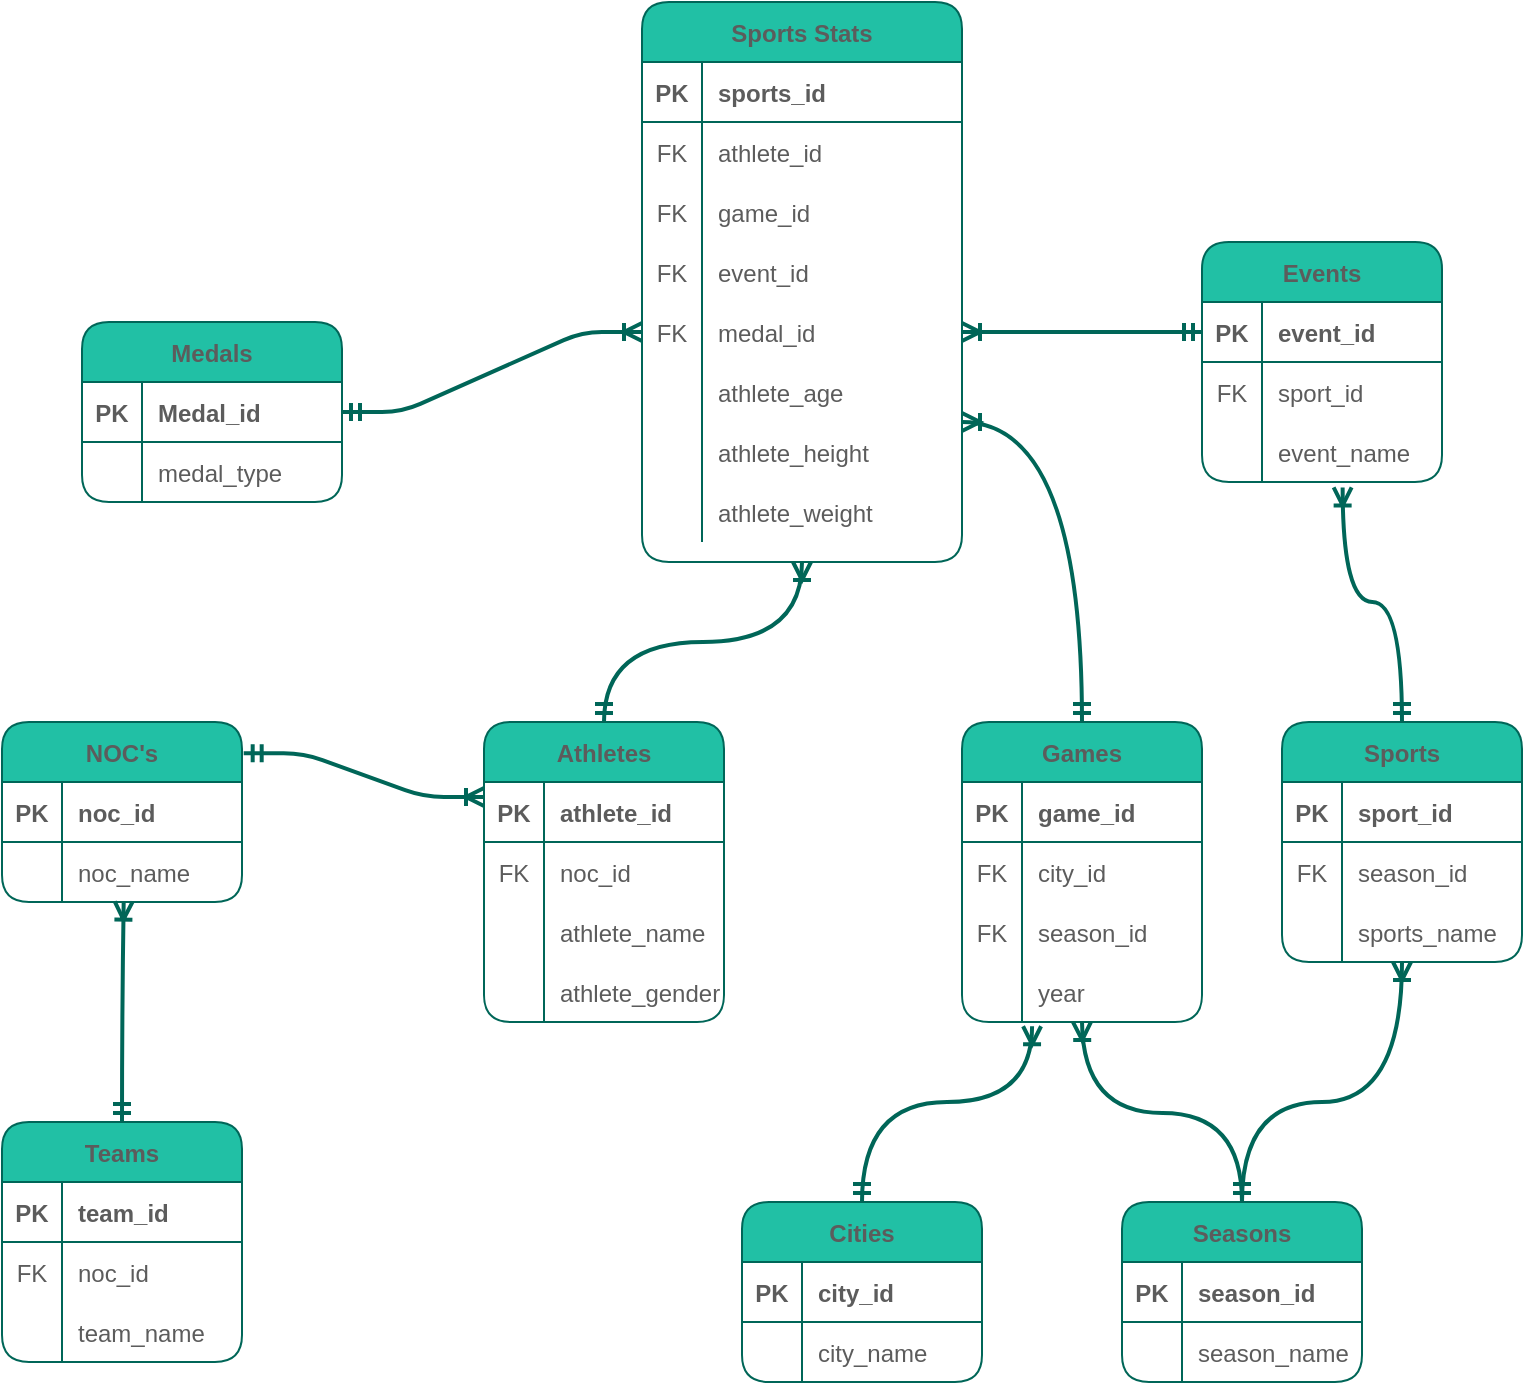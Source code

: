 <mxfile version="13.9.9" type="device"><diagram id="WiiV5bWWu4j-bYSQDRkj" name="Page-1"><mxGraphModel dx="1005" dy="622" grid="1" gridSize="10" guides="1" tooltips="1" connect="1" arrows="1" fold="1" page="1" pageScale="1" pageWidth="1169" pageHeight="827" math="0" shadow="0"><root><mxCell id="0"/><mxCell id="1" parent="0"/><mxCell id="tx4dGXhJvyXeNef-bfkc-3" value="Medals" style="shape=table;startSize=30;container=1;collapsible=1;childLayout=tableLayout;fixedRows=1;rowLines=0;fontStyle=1;align=center;resizeLast=1;labelBackgroundColor=none;rounded=1;shadow=0;sketch=0;fillColor=#21C0A5;strokeColor=#006658;fontColor=#5C5C5C;" vertex="1" parent="1"><mxGeometry x="120" y="240" width="130" height="90" as="geometry"/></mxCell><mxCell id="tx4dGXhJvyXeNef-bfkc-4" value="" style="shape=partialRectangle;collapsible=0;dropTarget=0;pointerEvents=0;fillColor=none;top=0;left=0;bottom=1;right=0;points=[[0,0.5],[1,0.5]];portConstraint=eastwest;strokeColor=#006658;fontColor=#5C5C5C;" vertex="1" parent="tx4dGXhJvyXeNef-bfkc-3"><mxGeometry y="30" width="130" height="30" as="geometry"/></mxCell><mxCell id="tx4dGXhJvyXeNef-bfkc-5" value="PK" style="shape=partialRectangle;connectable=0;fillColor=none;top=0;left=0;bottom=0;right=0;fontStyle=1;overflow=hidden;strokeColor=#006658;fontColor=#5C5C5C;" vertex="1" parent="tx4dGXhJvyXeNef-bfkc-4"><mxGeometry width="30" height="30" as="geometry"/></mxCell><mxCell id="tx4dGXhJvyXeNef-bfkc-6" value="Medal_id" style="shape=partialRectangle;connectable=0;fillColor=none;top=0;left=0;bottom=0;right=0;align=left;spacingLeft=6;fontStyle=1;overflow=hidden;strokeColor=#006658;fontColor=#5C5C5C;" vertex="1" parent="tx4dGXhJvyXeNef-bfkc-4"><mxGeometry x="30" width="100" height="30" as="geometry"/></mxCell><mxCell id="tx4dGXhJvyXeNef-bfkc-7" value="" style="shape=partialRectangle;collapsible=0;dropTarget=0;pointerEvents=0;fillColor=none;top=0;left=0;bottom=0;right=0;points=[[0,0.5],[1,0.5]];portConstraint=eastwest;strokeColor=#006658;fontColor=#5C5C5C;" vertex="1" parent="tx4dGXhJvyXeNef-bfkc-3"><mxGeometry y="60" width="130" height="30" as="geometry"/></mxCell><mxCell id="tx4dGXhJvyXeNef-bfkc-8" value="" style="shape=partialRectangle;connectable=0;fillColor=none;top=0;left=0;bottom=0;right=0;editable=1;overflow=hidden;strokeColor=#006658;fontColor=#5C5C5C;" vertex="1" parent="tx4dGXhJvyXeNef-bfkc-7"><mxGeometry width="30" height="30" as="geometry"/></mxCell><mxCell id="tx4dGXhJvyXeNef-bfkc-9" value="medal_type" style="shape=partialRectangle;connectable=0;fillColor=none;top=0;left=0;bottom=0;right=0;align=left;spacingLeft=6;overflow=hidden;strokeColor=#006658;fontColor=#5C5C5C;" vertex="1" parent="tx4dGXhJvyXeNef-bfkc-7"><mxGeometry x="30" width="100" height="30" as="geometry"/></mxCell><mxCell id="tx4dGXhJvyXeNef-bfkc-17" value="NOC's" style="shape=table;startSize=30;container=1;collapsible=1;childLayout=tableLayout;fixedRows=1;rowLines=0;fontStyle=1;align=center;resizeLast=1;labelBackgroundColor=none;rounded=1;shadow=0;sketch=0;fillColor=#21C0A5;strokeColor=#006658;fontColor=#5C5C5C;" vertex="1" parent="1"><mxGeometry x="80" y="440" width="120" height="90" as="geometry"/></mxCell><mxCell id="tx4dGXhJvyXeNef-bfkc-18" value="" style="shape=partialRectangle;collapsible=0;dropTarget=0;pointerEvents=0;fillColor=none;top=0;left=0;bottom=1;right=0;points=[[0,0.5],[1,0.5]];portConstraint=eastwest;strokeColor=#006658;fontColor=#5C5C5C;" vertex="1" parent="tx4dGXhJvyXeNef-bfkc-17"><mxGeometry y="30" width="120" height="30" as="geometry"/></mxCell><mxCell id="tx4dGXhJvyXeNef-bfkc-19" value="PK" style="shape=partialRectangle;connectable=0;fillColor=none;top=0;left=0;bottom=0;right=0;fontStyle=1;overflow=hidden;strokeColor=#006658;fontColor=#5C5C5C;" vertex="1" parent="tx4dGXhJvyXeNef-bfkc-18"><mxGeometry width="30" height="30" as="geometry"/></mxCell><mxCell id="tx4dGXhJvyXeNef-bfkc-20" value="noc_id" style="shape=partialRectangle;connectable=0;fillColor=none;top=0;left=0;bottom=0;right=0;align=left;spacingLeft=6;fontStyle=1;overflow=hidden;strokeColor=#006658;fontColor=#5C5C5C;" vertex="1" parent="tx4dGXhJvyXeNef-bfkc-18"><mxGeometry x="30" width="90" height="30" as="geometry"/></mxCell><mxCell id="tx4dGXhJvyXeNef-bfkc-21" value="" style="shape=partialRectangle;collapsible=0;dropTarget=0;pointerEvents=0;fillColor=none;top=0;left=0;bottom=0;right=0;points=[[0,0.5],[1,0.5]];portConstraint=eastwest;strokeColor=#006658;fontColor=#5C5C5C;" vertex="1" parent="tx4dGXhJvyXeNef-bfkc-17"><mxGeometry y="60" width="120" height="30" as="geometry"/></mxCell><mxCell id="tx4dGXhJvyXeNef-bfkc-22" value="" style="shape=partialRectangle;connectable=0;fillColor=none;top=0;left=0;bottom=0;right=0;editable=1;overflow=hidden;strokeColor=#006658;fontColor=#5C5C5C;" vertex="1" parent="tx4dGXhJvyXeNef-bfkc-21"><mxGeometry width="30" height="30" as="geometry"/></mxCell><mxCell id="tx4dGXhJvyXeNef-bfkc-23" value="noc_name" style="shape=partialRectangle;connectable=0;fillColor=none;top=0;left=0;bottom=0;right=0;align=left;spacingLeft=6;overflow=hidden;strokeColor=#006658;fontColor=#5C5C5C;" vertex="1" parent="tx4dGXhJvyXeNef-bfkc-21"><mxGeometry x="30" width="90" height="30" as="geometry"/></mxCell><mxCell id="tx4dGXhJvyXeNef-bfkc-24" value="Teams" style="shape=table;startSize=30;container=1;collapsible=1;childLayout=tableLayout;fixedRows=1;rowLines=0;fontStyle=1;align=center;resizeLast=1;labelBackgroundColor=none;rounded=1;shadow=0;sketch=0;fillColor=#21C0A5;strokeColor=#006658;fontColor=#5C5C5C;" vertex="1" parent="1"><mxGeometry x="80" y="640" width="120" height="120" as="geometry"/></mxCell><mxCell id="tx4dGXhJvyXeNef-bfkc-25" value="" style="shape=partialRectangle;collapsible=0;dropTarget=0;pointerEvents=0;fillColor=none;top=0;left=0;bottom=1;right=0;points=[[0,0.5],[1,0.5]];portConstraint=eastwest;strokeColor=#006658;fontColor=#5C5C5C;" vertex="1" parent="tx4dGXhJvyXeNef-bfkc-24"><mxGeometry y="30" width="120" height="30" as="geometry"/></mxCell><mxCell id="tx4dGXhJvyXeNef-bfkc-26" value="PK" style="shape=partialRectangle;connectable=0;fillColor=none;top=0;left=0;bottom=0;right=0;fontStyle=1;overflow=hidden;strokeColor=#006658;fontColor=#5C5C5C;" vertex="1" parent="tx4dGXhJvyXeNef-bfkc-25"><mxGeometry width="30" height="30" as="geometry"/></mxCell><mxCell id="tx4dGXhJvyXeNef-bfkc-27" value="team_id" style="shape=partialRectangle;connectable=0;fillColor=none;top=0;left=0;bottom=0;right=0;align=left;spacingLeft=6;fontStyle=1;overflow=hidden;strokeColor=#006658;fontColor=#5C5C5C;" vertex="1" parent="tx4dGXhJvyXeNef-bfkc-25"><mxGeometry x="30" width="90" height="30" as="geometry"/></mxCell><mxCell id="tx4dGXhJvyXeNef-bfkc-28" value="" style="shape=partialRectangle;collapsible=0;dropTarget=0;pointerEvents=0;fillColor=none;top=0;left=0;bottom=0;right=0;points=[[0,0.5],[1,0.5]];portConstraint=eastwest;strokeColor=#006658;fontColor=#5C5C5C;" vertex="1" parent="tx4dGXhJvyXeNef-bfkc-24"><mxGeometry y="60" width="120" height="30" as="geometry"/></mxCell><mxCell id="tx4dGXhJvyXeNef-bfkc-29" value="FK" style="shape=partialRectangle;connectable=0;fillColor=none;top=0;left=0;bottom=0;right=0;editable=1;overflow=hidden;strokeColor=#006658;fontColor=#5C5C5C;" vertex="1" parent="tx4dGXhJvyXeNef-bfkc-28"><mxGeometry width="30" height="30" as="geometry"/></mxCell><mxCell id="tx4dGXhJvyXeNef-bfkc-30" value="noc_id" style="shape=partialRectangle;connectable=0;fillColor=none;top=0;left=0;bottom=0;right=0;align=left;spacingLeft=6;overflow=hidden;strokeColor=#006658;fontColor=#5C5C5C;" vertex="1" parent="tx4dGXhJvyXeNef-bfkc-28"><mxGeometry x="30" width="90" height="30" as="geometry"/></mxCell><mxCell id="tx4dGXhJvyXeNef-bfkc-31" value="" style="shape=partialRectangle;collapsible=0;dropTarget=0;pointerEvents=0;fillColor=none;top=0;left=0;bottom=0;right=0;points=[[0,0.5],[1,0.5]];portConstraint=eastwest;strokeColor=#006658;fontColor=#5C5C5C;" vertex="1" parent="tx4dGXhJvyXeNef-bfkc-24"><mxGeometry y="90" width="120" height="30" as="geometry"/></mxCell><mxCell id="tx4dGXhJvyXeNef-bfkc-32" value="" style="shape=partialRectangle;connectable=0;fillColor=none;top=0;left=0;bottom=0;right=0;editable=1;overflow=hidden;strokeColor=#006658;fontColor=#5C5C5C;" vertex="1" parent="tx4dGXhJvyXeNef-bfkc-31"><mxGeometry width="30" height="30" as="geometry"/></mxCell><mxCell id="tx4dGXhJvyXeNef-bfkc-33" value="team_name" style="shape=partialRectangle;connectable=0;fillColor=none;top=0;left=0;bottom=0;right=0;align=left;spacingLeft=6;overflow=hidden;strokeColor=#006658;fontColor=#5C5C5C;" vertex="1" parent="tx4dGXhJvyXeNef-bfkc-31"><mxGeometry x="30" width="90" height="30" as="geometry"/></mxCell><mxCell id="tx4dGXhJvyXeNef-bfkc-37" value="Athletes" style="shape=table;startSize=30;container=1;collapsible=1;childLayout=tableLayout;fixedRows=1;rowLines=0;fontStyle=1;align=center;resizeLast=1;labelBackgroundColor=none;rounded=1;shadow=0;sketch=0;fillColor=#21C0A5;strokeColor=#006658;fontColor=#5C5C5C;" vertex="1" parent="1"><mxGeometry x="321" y="440" width="120" height="150" as="geometry"/></mxCell><mxCell id="tx4dGXhJvyXeNef-bfkc-38" value="" style="shape=partialRectangle;collapsible=0;dropTarget=0;pointerEvents=0;fillColor=none;top=0;left=0;bottom=1;right=0;points=[[0,0.5],[1,0.5]];portConstraint=eastwest;strokeColor=#006658;fontColor=#5C5C5C;" vertex="1" parent="tx4dGXhJvyXeNef-bfkc-37"><mxGeometry y="30" width="120" height="30" as="geometry"/></mxCell><mxCell id="tx4dGXhJvyXeNef-bfkc-39" value="PK" style="shape=partialRectangle;connectable=0;fillColor=none;top=0;left=0;bottom=0;right=0;fontStyle=1;overflow=hidden;strokeColor=#006658;fontColor=#5C5C5C;" vertex="1" parent="tx4dGXhJvyXeNef-bfkc-38"><mxGeometry width="30" height="30" as="geometry"/></mxCell><mxCell id="tx4dGXhJvyXeNef-bfkc-40" value="athlete_id" style="shape=partialRectangle;connectable=0;fillColor=none;top=0;left=0;bottom=0;right=0;align=left;spacingLeft=6;fontStyle=1;overflow=hidden;strokeColor=#006658;fontColor=#5C5C5C;" vertex="1" parent="tx4dGXhJvyXeNef-bfkc-38"><mxGeometry x="30" width="90" height="30" as="geometry"/></mxCell><mxCell id="tx4dGXhJvyXeNef-bfkc-41" value="" style="shape=partialRectangle;collapsible=0;dropTarget=0;pointerEvents=0;fillColor=none;top=0;left=0;bottom=0;right=0;points=[[0,0.5],[1,0.5]];portConstraint=eastwest;strokeColor=#006658;fontColor=#5C5C5C;" vertex="1" parent="tx4dGXhJvyXeNef-bfkc-37"><mxGeometry y="60" width="120" height="30" as="geometry"/></mxCell><mxCell id="tx4dGXhJvyXeNef-bfkc-42" value="FK" style="shape=partialRectangle;connectable=0;fillColor=none;top=0;left=0;bottom=0;right=0;editable=1;overflow=hidden;strokeColor=#006658;fontColor=#5C5C5C;" vertex="1" parent="tx4dGXhJvyXeNef-bfkc-41"><mxGeometry width="30" height="30" as="geometry"/></mxCell><mxCell id="tx4dGXhJvyXeNef-bfkc-43" value="noc_id" style="shape=partialRectangle;connectable=0;fillColor=none;top=0;left=0;bottom=0;right=0;align=left;spacingLeft=6;overflow=hidden;strokeColor=#006658;fontColor=#5C5C5C;" vertex="1" parent="tx4dGXhJvyXeNef-bfkc-41"><mxGeometry x="30" width="90" height="30" as="geometry"/></mxCell><mxCell id="tx4dGXhJvyXeNef-bfkc-44" value="" style="shape=partialRectangle;collapsible=0;dropTarget=0;pointerEvents=0;fillColor=none;top=0;left=0;bottom=0;right=0;points=[[0,0.5],[1,0.5]];portConstraint=eastwest;strokeColor=#006658;fontColor=#5C5C5C;" vertex="1" parent="tx4dGXhJvyXeNef-bfkc-37"><mxGeometry y="90" width="120" height="30" as="geometry"/></mxCell><mxCell id="tx4dGXhJvyXeNef-bfkc-45" value="" style="shape=partialRectangle;connectable=0;fillColor=none;top=0;left=0;bottom=0;right=0;editable=1;overflow=hidden;strokeColor=#006658;fontColor=#5C5C5C;" vertex="1" parent="tx4dGXhJvyXeNef-bfkc-44"><mxGeometry width="30" height="30" as="geometry"/></mxCell><mxCell id="tx4dGXhJvyXeNef-bfkc-46" value="athlete_name" style="shape=partialRectangle;connectable=0;fillColor=none;top=0;left=0;bottom=0;right=0;align=left;spacingLeft=6;overflow=hidden;strokeColor=#006658;fontColor=#5C5C5C;" vertex="1" parent="tx4dGXhJvyXeNef-bfkc-44"><mxGeometry x="30" width="90" height="30" as="geometry"/></mxCell><mxCell id="tx4dGXhJvyXeNef-bfkc-47" value="" style="shape=partialRectangle;collapsible=0;dropTarget=0;pointerEvents=0;fillColor=none;top=0;left=0;bottom=0;right=0;points=[[0,0.5],[1,0.5]];portConstraint=eastwest;strokeColor=#006658;fontColor=#5C5C5C;" vertex="1" parent="tx4dGXhJvyXeNef-bfkc-37"><mxGeometry y="120" width="120" height="30" as="geometry"/></mxCell><mxCell id="tx4dGXhJvyXeNef-bfkc-48" value="" style="shape=partialRectangle;connectable=0;fillColor=none;top=0;left=0;bottom=0;right=0;editable=1;overflow=hidden;strokeColor=#006658;fontColor=#5C5C5C;" vertex="1" parent="tx4dGXhJvyXeNef-bfkc-47"><mxGeometry width="30" height="30" as="geometry"/></mxCell><mxCell id="tx4dGXhJvyXeNef-bfkc-49" value="athlete_gender" style="shape=partialRectangle;connectable=0;fillColor=none;top=0;left=0;bottom=0;right=0;align=left;spacingLeft=6;overflow=hidden;strokeColor=#006658;fontColor=#5C5C5C;" vertex="1" parent="tx4dGXhJvyXeNef-bfkc-47"><mxGeometry x="30" width="90" height="30" as="geometry"/></mxCell><mxCell id="tx4dGXhJvyXeNef-bfkc-50" value="Games" style="shape=table;startSize=30;container=1;collapsible=1;childLayout=tableLayout;fixedRows=1;rowLines=0;fontStyle=1;align=center;resizeLast=1;labelBackgroundColor=none;rounded=1;shadow=0;sketch=0;fillColor=#21C0A5;strokeColor=#006658;fontColor=#5C5C5C;" vertex="1" parent="1"><mxGeometry x="560" y="440" width="120" height="150" as="geometry"/></mxCell><mxCell id="tx4dGXhJvyXeNef-bfkc-51" value="" style="shape=partialRectangle;collapsible=0;dropTarget=0;pointerEvents=0;fillColor=none;top=0;left=0;bottom=1;right=0;points=[[0,0.5],[1,0.5]];portConstraint=eastwest;strokeColor=#006658;fontColor=#5C5C5C;" vertex="1" parent="tx4dGXhJvyXeNef-bfkc-50"><mxGeometry y="30" width="120" height="30" as="geometry"/></mxCell><mxCell id="tx4dGXhJvyXeNef-bfkc-52" value="PK" style="shape=partialRectangle;connectable=0;fillColor=none;top=0;left=0;bottom=0;right=0;fontStyle=1;overflow=hidden;strokeColor=#006658;fontColor=#5C5C5C;" vertex="1" parent="tx4dGXhJvyXeNef-bfkc-51"><mxGeometry width="30" height="30" as="geometry"/></mxCell><mxCell id="tx4dGXhJvyXeNef-bfkc-53" value="game_id" style="shape=partialRectangle;connectable=0;fillColor=none;top=0;left=0;bottom=0;right=0;align=left;spacingLeft=6;fontStyle=1;overflow=hidden;strokeColor=#006658;fontColor=#5C5C5C;" vertex="1" parent="tx4dGXhJvyXeNef-bfkc-51"><mxGeometry x="30" width="90" height="30" as="geometry"/></mxCell><mxCell id="tx4dGXhJvyXeNef-bfkc-54" value="" style="shape=partialRectangle;collapsible=0;dropTarget=0;pointerEvents=0;fillColor=none;top=0;left=0;bottom=0;right=0;points=[[0,0.5],[1,0.5]];portConstraint=eastwest;strokeColor=#006658;fontColor=#5C5C5C;" vertex="1" parent="tx4dGXhJvyXeNef-bfkc-50"><mxGeometry y="60" width="120" height="30" as="geometry"/></mxCell><mxCell id="tx4dGXhJvyXeNef-bfkc-55" value="FK" style="shape=partialRectangle;connectable=0;fillColor=none;top=0;left=0;bottom=0;right=0;editable=1;overflow=hidden;strokeColor=#006658;fontColor=#5C5C5C;" vertex="1" parent="tx4dGXhJvyXeNef-bfkc-54"><mxGeometry width="30" height="30" as="geometry"/></mxCell><mxCell id="tx4dGXhJvyXeNef-bfkc-56" value="city_id" style="shape=partialRectangle;connectable=0;fillColor=none;top=0;left=0;bottom=0;right=0;align=left;spacingLeft=6;overflow=hidden;strokeColor=#006658;fontColor=#5C5C5C;" vertex="1" parent="tx4dGXhJvyXeNef-bfkc-54"><mxGeometry x="30" width="90" height="30" as="geometry"/></mxCell><mxCell id="tx4dGXhJvyXeNef-bfkc-57" value="" style="shape=partialRectangle;collapsible=0;dropTarget=0;pointerEvents=0;fillColor=none;top=0;left=0;bottom=0;right=0;points=[[0,0.5],[1,0.5]];portConstraint=eastwest;strokeColor=#006658;fontColor=#5C5C5C;" vertex="1" parent="tx4dGXhJvyXeNef-bfkc-50"><mxGeometry y="90" width="120" height="30" as="geometry"/></mxCell><mxCell id="tx4dGXhJvyXeNef-bfkc-58" value="FK" style="shape=partialRectangle;connectable=0;fillColor=none;top=0;left=0;bottom=0;right=0;editable=1;overflow=hidden;strokeColor=#006658;fontColor=#5C5C5C;" vertex="1" parent="tx4dGXhJvyXeNef-bfkc-57"><mxGeometry width="30" height="30" as="geometry"/></mxCell><mxCell id="tx4dGXhJvyXeNef-bfkc-59" value="season_id" style="shape=partialRectangle;connectable=0;fillColor=none;top=0;left=0;bottom=0;right=0;align=left;spacingLeft=6;overflow=hidden;strokeColor=#006658;fontColor=#5C5C5C;" vertex="1" parent="tx4dGXhJvyXeNef-bfkc-57"><mxGeometry x="30" width="90" height="30" as="geometry"/></mxCell><mxCell id="tx4dGXhJvyXeNef-bfkc-119" value="" style="shape=partialRectangle;collapsible=0;dropTarget=0;pointerEvents=0;fillColor=none;top=0;left=0;bottom=0;right=0;points=[[0,0.5],[1,0.5]];portConstraint=eastwest;strokeColor=#006658;fontColor=#5C5C5C;" vertex="1" parent="tx4dGXhJvyXeNef-bfkc-50"><mxGeometry y="120" width="120" height="30" as="geometry"/></mxCell><mxCell id="tx4dGXhJvyXeNef-bfkc-120" value="" style="shape=partialRectangle;connectable=0;fillColor=none;top=0;left=0;bottom=0;right=0;editable=1;overflow=hidden;strokeColor=#006658;fontColor=#5C5C5C;" vertex="1" parent="tx4dGXhJvyXeNef-bfkc-119"><mxGeometry width="30" height="30" as="geometry"/></mxCell><mxCell id="tx4dGXhJvyXeNef-bfkc-121" value="year" style="shape=partialRectangle;connectable=0;fillColor=none;top=0;left=0;bottom=0;right=0;align=left;spacingLeft=6;overflow=hidden;strokeColor=#006658;fontColor=#5C5C5C;" vertex="1" parent="tx4dGXhJvyXeNef-bfkc-119"><mxGeometry x="30" width="90" height="30" as="geometry"/></mxCell><mxCell id="tx4dGXhJvyXeNef-bfkc-63" value="Sports" style="shape=table;startSize=30;container=1;collapsible=1;childLayout=tableLayout;fixedRows=1;rowLines=0;fontStyle=1;align=center;resizeLast=1;labelBackgroundColor=none;rounded=1;shadow=0;sketch=0;fillColor=#21C0A5;strokeColor=#006658;fontColor=#5C5C5C;" vertex="1" parent="1"><mxGeometry x="720" y="440" width="120" height="120" as="geometry"/></mxCell><mxCell id="tx4dGXhJvyXeNef-bfkc-64" value="" style="shape=partialRectangle;collapsible=0;dropTarget=0;pointerEvents=0;fillColor=none;top=0;left=0;bottom=1;right=0;points=[[0,0.5],[1,0.5]];portConstraint=eastwest;strokeColor=#006658;fontColor=#5C5C5C;" vertex="1" parent="tx4dGXhJvyXeNef-bfkc-63"><mxGeometry y="30" width="120" height="30" as="geometry"/></mxCell><mxCell id="tx4dGXhJvyXeNef-bfkc-65" value="PK" style="shape=partialRectangle;connectable=0;fillColor=none;top=0;left=0;bottom=0;right=0;fontStyle=1;overflow=hidden;strokeColor=#006658;fontColor=#5C5C5C;" vertex="1" parent="tx4dGXhJvyXeNef-bfkc-64"><mxGeometry width="30" height="30" as="geometry"/></mxCell><mxCell id="tx4dGXhJvyXeNef-bfkc-66" value="sport_id" style="shape=partialRectangle;connectable=0;fillColor=none;top=0;left=0;bottom=0;right=0;align=left;spacingLeft=6;fontStyle=1;overflow=hidden;strokeColor=#006658;fontColor=#5C5C5C;" vertex="1" parent="tx4dGXhJvyXeNef-bfkc-64"><mxGeometry x="30" width="90" height="30" as="geometry"/></mxCell><mxCell id="tx4dGXhJvyXeNef-bfkc-67" value="" style="shape=partialRectangle;collapsible=0;dropTarget=0;pointerEvents=0;fillColor=none;top=0;left=0;bottom=0;right=0;points=[[0,0.5],[1,0.5]];portConstraint=eastwest;strokeColor=#006658;fontColor=#5C5C5C;" vertex="1" parent="tx4dGXhJvyXeNef-bfkc-63"><mxGeometry y="60" width="120" height="30" as="geometry"/></mxCell><mxCell id="tx4dGXhJvyXeNef-bfkc-68" value="FK" style="shape=partialRectangle;connectable=0;fillColor=none;top=0;left=0;bottom=0;right=0;editable=1;overflow=hidden;strokeColor=#006658;fontColor=#5C5C5C;" vertex="1" parent="tx4dGXhJvyXeNef-bfkc-67"><mxGeometry width="30" height="30" as="geometry"/></mxCell><mxCell id="tx4dGXhJvyXeNef-bfkc-69" value="season_id" style="shape=partialRectangle;connectable=0;fillColor=none;top=0;left=0;bottom=0;right=0;align=left;spacingLeft=6;overflow=hidden;strokeColor=#006658;fontColor=#5C5C5C;" vertex="1" parent="tx4dGXhJvyXeNef-bfkc-67"><mxGeometry x="30" width="90" height="30" as="geometry"/></mxCell><mxCell id="tx4dGXhJvyXeNef-bfkc-70" value="" style="shape=partialRectangle;collapsible=0;dropTarget=0;pointerEvents=0;fillColor=none;top=0;left=0;bottom=0;right=0;points=[[0,0.5],[1,0.5]];portConstraint=eastwest;strokeColor=#006658;fontColor=#5C5C5C;" vertex="1" parent="tx4dGXhJvyXeNef-bfkc-63"><mxGeometry y="90" width="120" height="30" as="geometry"/></mxCell><mxCell id="tx4dGXhJvyXeNef-bfkc-71" value="" style="shape=partialRectangle;connectable=0;fillColor=none;top=0;left=0;bottom=0;right=0;editable=1;overflow=hidden;strokeColor=#006658;fontColor=#5C5C5C;" vertex="1" parent="tx4dGXhJvyXeNef-bfkc-70"><mxGeometry width="30" height="30" as="geometry"/></mxCell><mxCell id="tx4dGXhJvyXeNef-bfkc-72" value="sports_name" style="shape=partialRectangle;connectable=0;fillColor=none;top=0;left=0;bottom=0;right=0;align=left;spacingLeft=6;overflow=hidden;strokeColor=#006658;fontColor=#5C5C5C;" vertex="1" parent="tx4dGXhJvyXeNef-bfkc-70"><mxGeometry x="30" width="90" height="30" as="geometry"/></mxCell><mxCell id="tx4dGXhJvyXeNef-bfkc-73" value="Events" style="shape=table;startSize=30;container=1;collapsible=1;childLayout=tableLayout;fixedRows=1;rowLines=0;fontStyle=1;align=center;resizeLast=1;labelBackgroundColor=none;rounded=1;shadow=0;sketch=0;fillColor=#21C0A5;strokeColor=#006658;fontColor=#5C5C5C;" vertex="1" parent="1"><mxGeometry x="680" y="200" width="120" height="120" as="geometry"/></mxCell><mxCell id="tx4dGXhJvyXeNef-bfkc-74" value="" style="shape=partialRectangle;collapsible=0;dropTarget=0;pointerEvents=0;fillColor=none;top=0;left=0;bottom=1;right=0;points=[[0,0.5],[1,0.5]];portConstraint=eastwest;strokeColor=#006658;fontColor=#5C5C5C;" vertex="1" parent="tx4dGXhJvyXeNef-bfkc-73"><mxGeometry y="30" width="120" height="30" as="geometry"/></mxCell><mxCell id="tx4dGXhJvyXeNef-bfkc-75" value="PK" style="shape=partialRectangle;connectable=0;fillColor=none;top=0;left=0;bottom=0;right=0;fontStyle=1;overflow=hidden;strokeColor=#006658;fontColor=#5C5C5C;" vertex="1" parent="tx4dGXhJvyXeNef-bfkc-74"><mxGeometry width="30" height="30" as="geometry"/></mxCell><mxCell id="tx4dGXhJvyXeNef-bfkc-76" value="event_id" style="shape=partialRectangle;connectable=0;fillColor=none;top=0;left=0;bottom=0;right=0;align=left;spacingLeft=6;fontStyle=1;overflow=hidden;strokeColor=#006658;fontColor=#5C5C5C;" vertex="1" parent="tx4dGXhJvyXeNef-bfkc-74"><mxGeometry x="30" width="90" height="30" as="geometry"/></mxCell><mxCell id="tx4dGXhJvyXeNef-bfkc-77" value="" style="shape=partialRectangle;collapsible=0;dropTarget=0;pointerEvents=0;fillColor=none;top=0;left=0;bottom=0;right=0;points=[[0,0.5],[1,0.5]];portConstraint=eastwest;strokeColor=#006658;fontColor=#5C5C5C;" vertex="1" parent="tx4dGXhJvyXeNef-bfkc-73"><mxGeometry y="60" width="120" height="30" as="geometry"/></mxCell><mxCell id="tx4dGXhJvyXeNef-bfkc-78" value="FK" style="shape=partialRectangle;connectable=0;fillColor=none;top=0;left=0;bottom=0;right=0;editable=1;overflow=hidden;strokeColor=#006658;fontColor=#5C5C5C;" vertex="1" parent="tx4dGXhJvyXeNef-bfkc-77"><mxGeometry width="30" height="30" as="geometry"/></mxCell><mxCell id="tx4dGXhJvyXeNef-bfkc-79" value="sport_id" style="shape=partialRectangle;connectable=0;fillColor=none;top=0;left=0;bottom=0;right=0;align=left;spacingLeft=6;overflow=hidden;strokeColor=#006658;fontColor=#5C5C5C;" vertex="1" parent="tx4dGXhJvyXeNef-bfkc-77"><mxGeometry x="30" width="90" height="30" as="geometry"/></mxCell><mxCell id="tx4dGXhJvyXeNef-bfkc-80" value="" style="shape=partialRectangle;collapsible=0;dropTarget=0;pointerEvents=0;fillColor=none;top=0;left=0;bottom=0;right=0;points=[[0,0.5],[1,0.5]];portConstraint=eastwest;strokeColor=#006658;fontColor=#5C5C5C;" vertex="1" parent="tx4dGXhJvyXeNef-bfkc-73"><mxGeometry y="90" width="120" height="30" as="geometry"/></mxCell><mxCell id="tx4dGXhJvyXeNef-bfkc-81" value="" style="shape=partialRectangle;connectable=0;fillColor=none;top=0;left=0;bottom=0;right=0;editable=1;overflow=hidden;strokeColor=#006658;fontColor=#5C5C5C;" vertex="1" parent="tx4dGXhJvyXeNef-bfkc-80"><mxGeometry width="30" height="30" as="geometry"/></mxCell><mxCell id="tx4dGXhJvyXeNef-bfkc-82" value="event_name" style="shape=partialRectangle;connectable=0;fillColor=none;top=0;left=0;bottom=0;right=0;align=left;spacingLeft=6;overflow=hidden;strokeColor=#006658;fontColor=#5C5C5C;" vertex="1" parent="tx4dGXhJvyXeNef-bfkc-80"><mxGeometry x="30" width="90" height="30" as="geometry"/></mxCell><mxCell id="tx4dGXhJvyXeNef-bfkc-83" value="Sports Stats" style="shape=table;startSize=30;container=1;collapsible=1;childLayout=tableLayout;fixedRows=1;rowLines=0;fontStyle=1;align=center;resizeLast=1;labelBackgroundColor=none;rounded=1;shadow=0;sketch=0;fillColor=#21C0A5;strokeColor=#006658;fontColor=#5C5C5C;" vertex="1" parent="1"><mxGeometry x="400" y="80" width="160" height="280" as="geometry"/></mxCell><mxCell id="tx4dGXhJvyXeNef-bfkc-84" value="" style="shape=partialRectangle;collapsible=0;dropTarget=0;pointerEvents=0;fillColor=none;top=0;left=0;bottom=1;right=0;points=[[0,0.5],[1,0.5]];portConstraint=eastwest;strokeColor=#006658;fontColor=#5C5C5C;" vertex="1" parent="tx4dGXhJvyXeNef-bfkc-83"><mxGeometry y="30" width="160" height="30" as="geometry"/></mxCell><mxCell id="tx4dGXhJvyXeNef-bfkc-85" value="PK" style="shape=partialRectangle;connectable=0;fillColor=none;top=0;left=0;bottom=0;right=0;fontStyle=1;overflow=hidden;strokeColor=#006658;fontColor=#5C5C5C;" vertex="1" parent="tx4dGXhJvyXeNef-bfkc-84"><mxGeometry width="30" height="30" as="geometry"/></mxCell><mxCell id="tx4dGXhJvyXeNef-bfkc-86" value="sports_id" style="shape=partialRectangle;connectable=0;fillColor=none;top=0;left=0;bottom=0;right=0;align=left;spacingLeft=6;fontStyle=1;overflow=hidden;strokeColor=#006658;fontColor=#5C5C5C;" vertex="1" parent="tx4dGXhJvyXeNef-bfkc-84"><mxGeometry x="30" width="130" height="30" as="geometry"/></mxCell><mxCell id="tx4dGXhJvyXeNef-bfkc-87" value="" style="shape=partialRectangle;collapsible=0;dropTarget=0;pointerEvents=0;fillColor=none;top=0;left=0;bottom=0;right=0;points=[[0,0.5],[1,0.5]];portConstraint=eastwest;strokeColor=#006658;fontColor=#5C5C5C;" vertex="1" parent="tx4dGXhJvyXeNef-bfkc-83"><mxGeometry y="60" width="160" height="30" as="geometry"/></mxCell><mxCell id="tx4dGXhJvyXeNef-bfkc-88" value="FK" style="shape=partialRectangle;connectable=0;fillColor=none;top=0;left=0;bottom=0;right=0;editable=1;overflow=hidden;strokeColor=#006658;fontColor=#5C5C5C;" vertex="1" parent="tx4dGXhJvyXeNef-bfkc-87"><mxGeometry width="30" height="30" as="geometry"/></mxCell><mxCell id="tx4dGXhJvyXeNef-bfkc-89" value="athlete_id" style="shape=partialRectangle;connectable=0;fillColor=none;top=0;left=0;bottom=0;right=0;align=left;spacingLeft=6;overflow=hidden;strokeColor=#006658;fontColor=#5C5C5C;" vertex="1" parent="tx4dGXhJvyXeNef-bfkc-87"><mxGeometry x="30" width="130" height="30" as="geometry"/></mxCell><mxCell id="tx4dGXhJvyXeNef-bfkc-90" value="" style="shape=partialRectangle;collapsible=0;dropTarget=0;pointerEvents=0;fillColor=none;top=0;left=0;bottom=0;right=0;points=[[0,0.5],[1,0.5]];portConstraint=eastwest;strokeColor=#006658;fontColor=#5C5C5C;" vertex="1" parent="tx4dGXhJvyXeNef-bfkc-83"><mxGeometry y="90" width="160" height="30" as="geometry"/></mxCell><mxCell id="tx4dGXhJvyXeNef-bfkc-91" value="FK" style="shape=partialRectangle;connectable=0;fillColor=none;top=0;left=0;bottom=0;right=0;editable=1;overflow=hidden;strokeColor=#006658;fontColor=#5C5C5C;" vertex="1" parent="tx4dGXhJvyXeNef-bfkc-90"><mxGeometry width="30" height="30" as="geometry"/></mxCell><mxCell id="tx4dGXhJvyXeNef-bfkc-92" value="game_id" style="shape=partialRectangle;connectable=0;fillColor=none;top=0;left=0;bottom=0;right=0;align=left;spacingLeft=6;overflow=hidden;strokeColor=#006658;fontColor=#5C5C5C;" vertex="1" parent="tx4dGXhJvyXeNef-bfkc-90"><mxGeometry x="30" width="130" height="30" as="geometry"/></mxCell><mxCell id="tx4dGXhJvyXeNef-bfkc-93" value="" style="shape=partialRectangle;collapsible=0;dropTarget=0;pointerEvents=0;fillColor=none;top=0;left=0;bottom=0;right=0;points=[[0,0.5],[1,0.5]];portConstraint=eastwest;strokeColor=#006658;fontColor=#5C5C5C;" vertex="1" parent="tx4dGXhJvyXeNef-bfkc-83"><mxGeometry y="120" width="160" height="30" as="geometry"/></mxCell><mxCell id="tx4dGXhJvyXeNef-bfkc-94" value="FK" style="shape=partialRectangle;connectable=0;fillColor=none;top=0;left=0;bottom=0;right=0;editable=1;overflow=hidden;strokeColor=#006658;fontColor=#5C5C5C;" vertex="1" parent="tx4dGXhJvyXeNef-bfkc-93"><mxGeometry width="30" height="30" as="geometry"/></mxCell><mxCell id="tx4dGXhJvyXeNef-bfkc-95" value="event_id" style="shape=partialRectangle;connectable=0;fillColor=none;top=0;left=0;bottom=0;right=0;align=left;spacingLeft=6;overflow=hidden;strokeColor=#006658;fontColor=#5C5C5C;" vertex="1" parent="tx4dGXhJvyXeNef-bfkc-93"><mxGeometry x="30" width="130" height="30" as="geometry"/></mxCell><mxCell id="tx4dGXhJvyXeNef-bfkc-96" value="" style="shape=partialRectangle;collapsible=0;dropTarget=0;pointerEvents=0;fillColor=none;top=0;left=0;bottom=0;right=0;points=[[0,0.5],[1,0.5]];portConstraint=eastwest;strokeColor=#006658;fontColor=#5C5C5C;" vertex="1" parent="tx4dGXhJvyXeNef-bfkc-83"><mxGeometry y="150" width="160" height="30" as="geometry"/></mxCell><mxCell id="tx4dGXhJvyXeNef-bfkc-97" value="FK" style="shape=partialRectangle;connectable=0;fillColor=none;top=0;left=0;bottom=0;right=0;editable=1;overflow=hidden;strokeColor=#006658;fontColor=#5C5C5C;" vertex="1" parent="tx4dGXhJvyXeNef-bfkc-96"><mxGeometry width="30" height="30" as="geometry"/></mxCell><mxCell id="tx4dGXhJvyXeNef-bfkc-98" value="medal_id" style="shape=partialRectangle;connectable=0;fillColor=none;top=0;left=0;bottom=0;right=0;align=left;spacingLeft=6;overflow=hidden;strokeColor=#006658;fontColor=#5C5C5C;" vertex="1" parent="tx4dGXhJvyXeNef-bfkc-96"><mxGeometry x="30" width="130" height="30" as="geometry"/></mxCell><mxCell id="tx4dGXhJvyXeNef-bfkc-99" value="" style="shape=partialRectangle;collapsible=0;dropTarget=0;pointerEvents=0;fillColor=none;top=0;left=0;bottom=0;right=0;points=[[0,0.5],[1,0.5]];portConstraint=eastwest;strokeColor=#006658;fontColor=#5C5C5C;" vertex="1" parent="tx4dGXhJvyXeNef-bfkc-83"><mxGeometry y="180" width="160" height="30" as="geometry"/></mxCell><mxCell id="tx4dGXhJvyXeNef-bfkc-100" value="" style="shape=partialRectangle;connectable=0;fillColor=none;top=0;left=0;bottom=0;right=0;editable=1;overflow=hidden;strokeColor=#006658;fontColor=#5C5C5C;" vertex="1" parent="tx4dGXhJvyXeNef-bfkc-99"><mxGeometry width="30" height="30" as="geometry"/></mxCell><mxCell id="tx4dGXhJvyXeNef-bfkc-101" value="athlete_age" style="shape=partialRectangle;connectable=0;fillColor=none;top=0;left=0;bottom=0;right=0;align=left;spacingLeft=6;overflow=hidden;strokeColor=#006658;fontColor=#5C5C5C;" vertex="1" parent="tx4dGXhJvyXeNef-bfkc-99"><mxGeometry x="30" width="130" height="30" as="geometry"/></mxCell><mxCell id="tx4dGXhJvyXeNef-bfkc-102" value="" style="shape=partialRectangle;collapsible=0;dropTarget=0;pointerEvents=0;fillColor=none;top=0;left=0;bottom=0;right=0;points=[[0,0.5],[1,0.5]];portConstraint=eastwest;strokeColor=#006658;fontColor=#5C5C5C;" vertex="1" parent="tx4dGXhJvyXeNef-bfkc-83"><mxGeometry y="210" width="160" height="30" as="geometry"/></mxCell><mxCell id="tx4dGXhJvyXeNef-bfkc-103" value="" style="shape=partialRectangle;connectable=0;fillColor=none;top=0;left=0;bottom=0;right=0;editable=1;overflow=hidden;strokeColor=#006658;fontColor=#5C5C5C;" vertex="1" parent="tx4dGXhJvyXeNef-bfkc-102"><mxGeometry width="30" height="30" as="geometry"/></mxCell><mxCell id="tx4dGXhJvyXeNef-bfkc-104" value="athlete_height" style="shape=partialRectangle;connectable=0;fillColor=none;top=0;left=0;bottom=0;right=0;align=left;spacingLeft=6;overflow=hidden;strokeColor=#006658;fontColor=#5C5C5C;" vertex="1" parent="tx4dGXhJvyXeNef-bfkc-102"><mxGeometry x="30" width="130" height="30" as="geometry"/></mxCell><mxCell id="tx4dGXhJvyXeNef-bfkc-105" value="" style="shape=partialRectangle;collapsible=0;dropTarget=0;pointerEvents=0;fillColor=none;top=0;left=0;bottom=0;right=0;points=[[0,0.5],[1,0.5]];portConstraint=eastwest;strokeColor=#006658;fontColor=#5C5C5C;" vertex="1" parent="tx4dGXhJvyXeNef-bfkc-83"><mxGeometry y="240" width="160" height="30" as="geometry"/></mxCell><mxCell id="tx4dGXhJvyXeNef-bfkc-106" value="" style="shape=partialRectangle;connectable=0;fillColor=none;top=0;left=0;bottom=0;right=0;editable=1;overflow=hidden;strokeColor=#006658;fontColor=#5C5C5C;" vertex="1" parent="tx4dGXhJvyXeNef-bfkc-105"><mxGeometry width="30" height="30" as="geometry"/></mxCell><mxCell id="tx4dGXhJvyXeNef-bfkc-107" value="athlete_weight" style="shape=partialRectangle;connectable=0;fillColor=none;top=0;left=0;bottom=0;right=0;align=left;spacingLeft=6;overflow=hidden;strokeColor=#006658;fontColor=#5C5C5C;" vertex="1" parent="tx4dGXhJvyXeNef-bfkc-105"><mxGeometry x="30" width="130" height="30" as="geometry"/></mxCell><mxCell id="tx4dGXhJvyXeNef-bfkc-108" value="" style="edgeStyle=entityRelationEdgeStyle;fontSize=12;html=1;endArrow=ERoneToMany;startArrow=ERmandOne;exitX=1;exitY=0.5;exitDx=0;exitDy=0;entryX=0;entryY=0.5;entryDx=0;entryDy=0;strokeWidth=2;strokeColor=#006658;fontColor=#5C5C5C;" edge="1" parent="1" source="tx4dGXhJvyXeNef-bfkc-4" target="tx4dGXhJvyXeNef-bfkc-96"><mxGeometry width="100" height="100" relative="1" as="geometry"><mxPoint x="260" y="400" as="sourcePoint"/><mxPoint x="360" y="300" as="targetPoint"/></mxGeometry></mxCell><mxCell id="tx4dGXhJvyXeNef-bfkc-109" value="" style="edgeStyle=entityRelationEdgeStyle;fontSize=12;html=1;endArrow=ERoneToMany;startArrow=ERmandOne;exitX=0;exitY=0.5;exitDx=0;exitDy=0;entryX=1;entryY=0.5;entryDx=0;entryDy=0;strokeWidth=2;strokeColor=#006658;fontColor=#5C5C5C;" edge="1" parent="1" source="tx4dGXhJvyXeNef-bfkc-74" target="tx4dGXhJvyXeNef-bfkc-96"><mxGeometry width="100" height="100" relative="1" as="geometry"><mxPoint x="580" y="400" as="sourcePoint"/><mxPoint x="730" y="360.0" as="targetPoint"/></mxGeometry></mxCell><mxCell id="tx4dGXhJvyXeNef-bfkc-113" value="" style="fontSize=12;html=1;endArrow=ERoneToMany;startArrow=ERmandOne;strokeWidth=2;entryX=0.586;entryY=1.09;entryDx=0;entryDy=0;entryPerimeter=0;exitX=0.5;exitY=0;exitDx=0;exitDy=0;edgeStyle=orthogonalEdgeStyle;curved=1;strokeColor=#006658;fontColor=#5C5C5C;" edge="1" parent="1" source="tx4dGXhJvyXeNef-bfkc-63" target="tx4dGXhJvyXeNef-bfkc-80"><mxGeometry width="100" height="100" relative="1" as="geometry"><mxPoint x="550" y="450" as="sourcePoint"/><mxPoint x="650" y="350" as="targetPoint"/><Array as="points"><mxPoint x="780" y="380"/><mxPoint x="750" y="380"/></Array></mxGeometry></mxCell><mxCell id="tx4dGXhJvyXeNef-bfkc-115" value="" style="edgeStyle=orthogonalEdgeStyle;fontSize=12;html=1;endArrow=ERoneToMany;startArrow=ERmandOne;strokeWidth=2;entryX=1;entryY=0.75;entryDx=0;entryDy=0;exitX=0.5;exitY=0;exitDx=0;exitDy=0;curved=1;strokeColor=#006658;fontColor=#5C5C5C;" edge="1" parent="1" source="tx4dGXhJvyXeNef-bfkc-50" target="tx4dGXhJvyXeNef-bfkc-83"><mxGeometry width="100" height="100" relative="1" as="geometry"><mxPoint x="550" y="450" as="sourcePoint"/><mxPoint x="650" y="350" as="targetPoint"/></mxGeometry></mxCell><mxCell id="tx4dGXhJvyXeNef-bfkc-116" value="" style="edgeStyle=orthogonalEdgeStyle;fontSize=12;html=1;endArrow=ERoneToMany;startArrow=ERmandOne;strokeWidth=2;entryX=0.5;entryY=1;entryDx=0;entryDy=0;exitX=0.5;exitY=0;exitDx=0;exitDy=0;curved=1;strokeColor=#006658;fontColor=#5C5C5C;" edge="1" parent="1" source="tx4dGXhJvyXeNef-bfkc-37" target="tx4dGXhJvyXeNef-bfkc-83"><mxGeometry width="100" height="100" relative="1" as="geometry"><mxPoint x="440" y="530" as="sourcePoint"/><mxPoint x="540" y="430" as="targetPoint"/></mxGeometry></mxCell><mxCell id="tx4dGXhJvyXeNef-bfkc-117" value="" style="edgeStyle=orthogonalEdgeStyle;fontSize=12;html=1;endArrow=ERoneToMany;startArrow=ERmandOne;strokeWidth=2;entryX=0.507;entryY=0.992;entryDx=0;entryDy=0;exitX=0.5;exitY=0;exitDx=0;exitDy=0;curved=1;entryPerimeter=0;strokeColor=#006658;fontColor=#5C5C5C;" edge="1" parent="1" source="tx4dGXhJvyXeNef-bfkc-24" target="tx4dGXhJvyXeNef-bfkc-21"><mxGeometry width="100" height="100" relative="1" as="geometry"><mxPoint x="140" y="610" as="sourcePoint"/><mxPoint x="240" y="530" as="targetPoint"/></mxGeometry></mxCell><mxCell id="tx4dGXhJvyXeNef-bfkc-118" value="" style="edgeStyle=entityRelationEdgeStyle;fontSize=12;html=1;endArrow=ERoneToMany;startArrow=ERmandOne;strokeWidth=2;exitX=1.007;exitY=0.174;exitDx=0;exitDy=0;exitPerimeter=0;entryX=0;entryY=0.25;entryDx=0;entryDy=0;strokeColor=#006658;fontColor=#5C5C5C;" edge="1" parent="1" source="tx4dGXhJvyXeNef-bfkc-17" target="tx4dGXhJvyXeNef-bfkc-37"><mxGeometry width="100" height="100" relative="1" as="geometry"><mxPoint x="180" y="620" as="sourcePoint"/><mxPoint x="280" y="520" as="targetPoint"/></mxGeometry></mxCell><mxCell id="tx4dGXhJvyXeNef-bfkc-122" value="Seasons" style="shape=table;startSize=30;container=1;collapsible=1;childLayout=tableLayout;fixedRows=1;rowLines=0;fontStyle=1;align=center;resizeLast=1;labelBackgroundColor=none;rounded=1;shadow=0;sketch=0;fillColor=#21C0A5;strokeColor=#006658;fontColor=#5C5C5C;" vertex="1" parent="1"><mxGeometry x="640" y="680" width="120" height="90" as="geometry"/></mxCell><mxCell id="tx4dGXhJvyXeNef-bfkc-123" value="" style="shape=partialRectangle;collapsible=0;dropTarget=0;pointerEvents=0;fillColor=none;top=0;left=0;bottom=1;right=0;points=[[0,0.5],[1,0.5]];portConstraint=eastwest;strokeColor=#006658;fontColor=#5C5C5C;" vertex="1" parent="tx4dGXhJvyXeNef-bfkc-122"><mxGeometry y="30" width="120" height="30" as="geometry"/></mxCell><mxCell id="tx4dGXhJvyXeNef-bfkc-124" value="PK" style="shape=partialRectangle;connectable=0;fillColor=none;top=0;left=0;bottom=0;right=0;fontStyle=1;overflow=hidden;strokeColor=#006658;fontColor=#5C5C5C;" vertex="1" parent="tx4dGXhJvyXeNef-bfkc-123"><mxGeometry width="30" height="30" as="geometry"/></mxCell><mxCell id="tx4dGXhJvyXeNef-bfkc-125" value="season_id" style="shape=partialRectangle;connectable=0;fillColor=none;top=0;left=0;bottom=0;right=0;align=left;spacingLeft=6;fontStyle=1;overflow=hidden;strokeColor=#006658;fontColor=#5C5C5C;" vertex="1" parent="tx4dGXhJvyXeNef-bfkc-123"><mxGeometry x="30" width="90" height="30" as="geometry"/></mxCell><mxCell id="tx4dGXhJvyXeNef-bfkc-126" value="" style="shape=partialRectangle;collapsible=0;dropTarget=0;pointerEvents=0;fillColor=none;top=0;left=0;bottom=0;right=0;points=[[0,0.5],[1,0.5]];portConstraint=eastwest;strokeColor=#006658;fontColor=#5C5C5C;" vertex="1" parent="tx4dGXhJvyXeNef-bfkc-122"><mxGeometry y="60" width="120" height="30" as="geometry"/></mxCell><mxCell id="tx4dGXhJvyXeNef-bfkc-127" value="" style="shape=partialRectangle;connectable=0;fillColor=none;top=0;left=0;bottom=0;right=0;editable=1;overflow=hidden;strokeColor=#006658;fontColor=#5C5C5C;" vertex="1" parent="tx4dGXhJvyXeNef-bfkc-126"><mxGeometry width="30" height="30" as="geometry"/></mxCell><mxCell id="tx4dGXhJvyXeNef-bfkc-128" value="season_name" style="shape=partialRectangle;connectable=0;fillColor=none;top=0;left=0;bottom=0;right=0;align=left;spacingLeft=6;overflow=hidden;strokeColor=#006658;fontColor=#5C5C5C;" vertex="1" parent="tx4dGXhJvyXeNef-bfkc-126"><mxGeometry x="30" width="90" height="30" as="geometry"/></mxCell><mxCell id="tx4dGXhJvyXeNef-bfkc-135" value="" style="edgeStyle=orthogonalEdgeStyle;fontSize=12;html=1;endArrow=ERoneToMany;startArrow=ERmandOne;strokeWidth=2;entryX=1;entryY=0.75;entryDx=0;entryDy=0;exitX=0.5;exitY=0;exitDx=0;exitDy=0;curved=1;strokeColor=#006658;fontColor=#5C5C5C;" edge="1" parent="1" source="tx4dGXhJvyXeNef-bfkc-122"><mxGeometry width="100" height="100" relative="1" as="geometry"><mxPoint x="680" y="740" as="sourcePoint"/><mxPoint x="620" y="590" as="targetPoint"/></mxGeometry></mxCell><mxCell id="tx4dGXhJvyXeNef-bfkc-136" value="" style="edgeStyle=orthogonalEdgeStyle;fontSize=12;html=1;endArrow=ERoneToMany;startArrow=ERmandOne;strokeWidth=2;entryX=1;entryY=0.75;entryDx=0;entryDy=0;curved=1;strokeColor=#006658;fontColor=#5C5C5C;" edge="1" parent="1"><mxGeometry width="100" height="100" relative="1" as="geometry"><mxPoint x="700" y="680" as="sourcePoint"/><mxPoint x="780" y="560" as="targetPoint"/><Array as="points"><mxPoint x="700" y="630"/><mxPoint x="780" y="630"/></Array></mxGeometry></mxCell><mxCell id="tx4dGXhJvyXeNef-bfkc-137" value="Cities" style="shape=table;startSize=30;container=1;collapsible=1;childLayout=tableLayout;fixedRows=1;rowLines=0;fontStyle=1;align=center;resizeLast=1;labelBackgroundColor=none;rounded=1;shadow=0;sketch=0;fillColor=#21C0A5;strokeColor=#006658;fontColor=#5C5C5C;" vertex="1" parent="1"><mxGeometry x="450" y="680" width="120" height="90" as="geometry"/></mxCell><mxCell id="tx4dGXhJvyXeNef-bfkc-138" value="" style="shape=partialRectangle;collapsible=0;dropTarget=0;pointerEvents=0;fillColor=none;top=0;left=0;bottom=1;right=0;points=[[0,0.5],[1,0.5]];portConstraint=eastwest;strokeColor=#006658;fontColor=#5C5C5C;" vertex="1" parent="tx4dGXhJvyXeNef-bfkc-137"><mxGeometry y="30" width="120" height="30" as="geometry"/></mxCell><mxCell id="tx4dGXhJvyXeNef-bfkc-139" value="PK" style="shape=partialRectangle;connectable=0;fillColor=none;top=0;left=0;bottom=0;right=0;fontStyle=1;overflow=hidden;strokeColor=#006658;fontColor=#5C5C5C;" vertex="1" parent="tx4dGXhJvyXeNef-bfkc-138"><mxGeometry width="30" height="30" as="geometry"/></mxCell><mxCell id="tx4dGXhJvyXeNef-bfkc-140" value="city_id" style="shape=partialRectangle;connectable=0;fillColor=none;top=0;left=0;bottom=0;right=0;align=left;spacingLeft=6;fontStyle=1;overflow=hidden;strokeColor=#006658;fontColor=#5C5C5C;" vertex="1" parent="tx4dGXhJvyXeNef-bfkc-138"><mxGeometry x="30" width="90" height="30" as="geometry"/></mxCell><mxCell id="tx4dGXhJvyXeNef-bfkc-141" value="" style="shape=partialRectangle;collapsible=0;dropTarget=0;pointerEvents=0;fillColor=none;top=0;left=0;bottom=0;right=0;points=[[0,0.5],[1,0.5]];portConstraint=eastwest;strokeColor=#006658;fontColor=#5C5C5C;" vertex="1" parent="tx4dGXhJvyXeNef-bfkc-137"><mxGeometry y="60" width="120" height="30" as="geometry"/></mxCell><mxCell id="tx4dGXhJvyXeNef-bfkc-142" value="" style="shape=partialRectangle;connectable=0;fillColor=none;top=0;left=0;bottom=0;right=0;editable=1;overflow=hidden;strokeColor=#006658;fontColor=#5C5C5C;" vertex="1" parent="tx4dGXhJvyXeNef-bfkc-141"><mxGeometry width="30" height="30" as="geometry"/></mxCell><mxCell id="tx4dGXhJvyXeNef-bfkc-143" value="city_name" style="shape=partialRectangle;connectable=0;fillColor=none;top=0;left=0;bottom=0;right=0;align=left;spacingLeft=6;overflow=hidden;strokeColor=#006658;fontColor=#5C5C5C;" vertex="1" parent="tx4dGXhJvyXeNef-bfkc-141"><mxGeometry x="30" width="90" height="30" as="geometry"/></mxCell><mxCell id="tx4dGXhJvyXeNef-bfkc-144" value="" style="edgeStyle=orthogonalEdgeStyle;fontSize=12;html=1;endArrow=ERoneToMany;startArrow=ERmandOne;strokeWidth=2;entryX=0.292;entryY=1.071;entryDx=0;entryDy=0;exitX=0.5;exitY=0;exitDx=0;exitDy=0;curved=1;strokeColor=#006658;fontColor=#5C5C5C;entryPerimeter=0;" edge="1" parent="1" source="tx4dGXhJvyXeNef-bfkc-137" target="tx4dGXhJvyXeNef-bfkc-119"><mxGeometry width="100" height="100" relative="1" as="geometry"><mxPoint x="570" y="660" as="sourcePoint"/><mxPoint x="490" y="570" as="targetPoint"/><Array as="points"><mxPoint x="510" y="630"/><mxPoint x="595" y="630"/></Array></mxGeometry></mxCell></root></mxGraphModel></diagram></mxfile>
